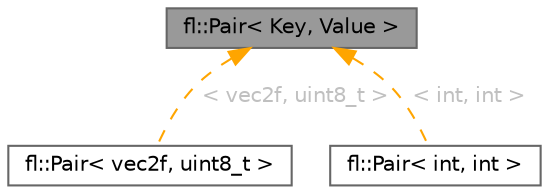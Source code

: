 digraph "fl::Pair&lt; Key, Value &gt;"
{
 // INTERACTIVE_SVG=YES
 // LATEX_PDF_SIZE
  bgcolor="transparent";
  edge [fontname=Helvetica,fontsize=10,labelfontname=Helvetica,labelfontsize=10];
  node [fontname=Helvetica,fontsize=10,shape=box,height=0.2,width=0.4];
  Node1 [id="Node000001",label="fl::Pair\< Key, Value \>",height=0.2,width=0.4,color="gray40", fillcolor="grey60", style="filled", fontcolor="black",tooltip=" "];
  Node1 -> Node2 [id="edge1_Node000001_Node000002",dir="back",color="orange",style="dashed",tooltip=" ",label=" \< vec2f, uint8_t \>",fontcolor="grey" ];
  Node2 [id="Node000002",label="fl::Pair\< vec2f, uint8_t \>",height=0.2,width=0.4,color="gray40", fillcolor="white", style="filled",URL="$d5/def/structfl_1_1_pair.html",tooltip=" "];
  Node1 -> Node3 [id="edge2_Node000001_Node000003",dir="back",color="orange",style="dashed",tooltip=" ",label=" \< int, int \>",fontcolor="grey" ];
  Node3 [id="Node000003",label="fl::Pair\< int, int \>",height=0.2,width=0.4,color="gray40", fillcolor="white", style="filled",URL="$d5/def/structfl_1_1_pair.html",tooltip=" "];
}
